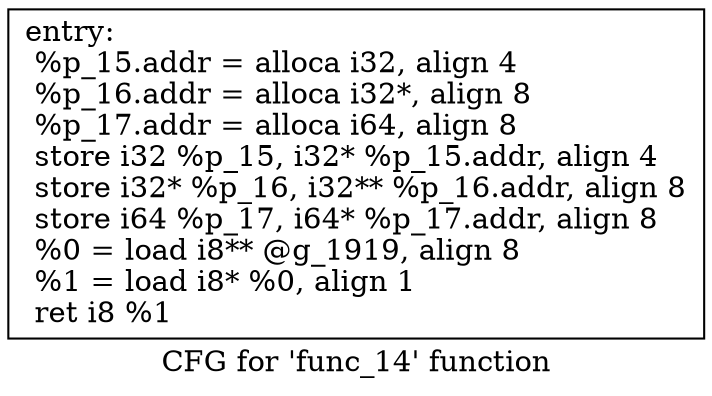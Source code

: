 digraph "CFG for 'func_14' function" {
	label="CFG for 'func_14' function";

	Node0xb7dc758 [shape=record,label="{entry:\l  %p_15.addr = alloca i32, align 4\l  %p_16.addr = alloca i32*, align 8\l  %p_17.addr = alloca i64, align 8\l  store i32 %p_15, i32* %p_15.addr, align 4\l  store i32* %p_16, i32** %p_16.addr, align 8\l  store i64 %p_17, i64* %p_17.addr, align 8\l  %0 = load i8** @g_1919, align 8\l  %1 = load i8* %0, align 1\l  ret i8 %1\l}"];
}

